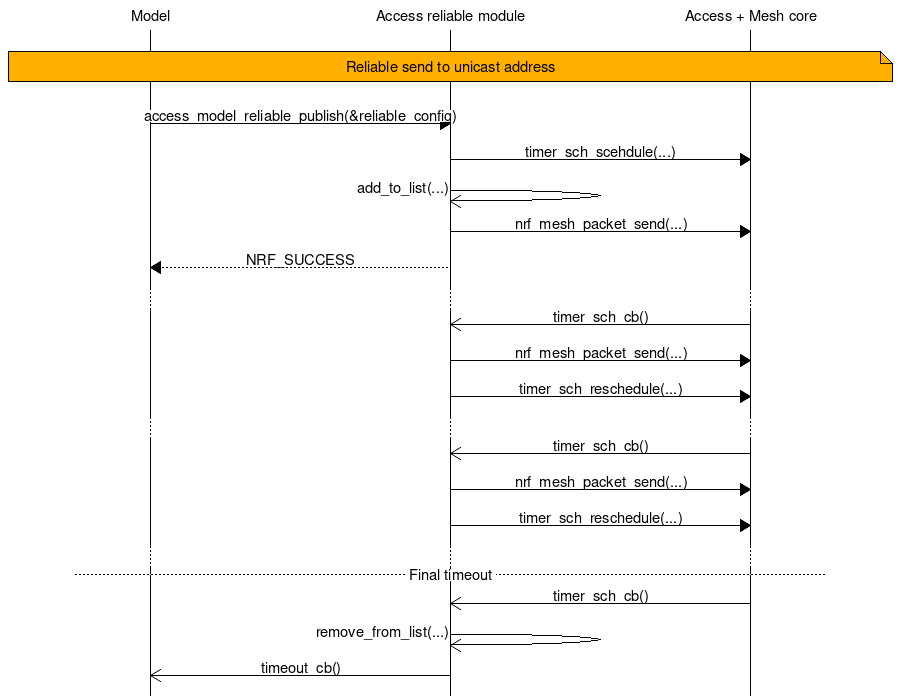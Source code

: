 msc {
    hscale="1.5";
    model[label="Model"],
    access[label="Access reliable module"],
    core[label="Access + Mesh core"];

    |||;
    model note core[label="Reliable send to unicast address", textbgcolor="#FFB000"];
    |||;
    model => access[label="access_model_reliable_publish(&reliable_config)"];
    access => core[label="timer_sch_scehdule(...)"];
    access =>> access[label="add_to_list(...)"];
    access => core[label="nrf_mesh_packet_send(...)"];
    model << access[label="NRF_SUCCESS"];
    ...;
    access <<= core[label="timer_sch_cb()"];
    access => core[label="nrf_mesh_packet_send(...)"];
    access => core[label="timer_sch_reschedule(...)"];
    ...;
    access <<= core[label="timer_sch_cb()"];
    access => core[label="nrf_mesh_packet_send(...)"];
    access => core[label="timer_sch_reschedule(...)"];
    ...;
    ---[label=" Final timeout "];
    access <<= core[label="timer_sch_cb()"];
    access =>> access[label="remove_from_list(...)"];
    access =>> model[label="timeout_cb()"];
}